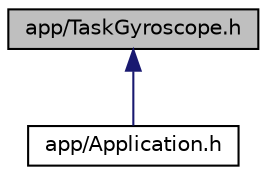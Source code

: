 digraph "app/TaskGyroscope.h"
{
  edge [fontname="Helvetica",fontsize="10",labelfontname="Helvetica",labelfontsize="10"];
  node [fontname="Helvetica",fontsize="10",shape=record];
  Node1 [label="app/TaskGyroscope.h",height=0.2,width=0.4,color="black", fillcolor="grey75", style="filled", fontcolor="black"];
  Node1 -> Node2 [dir="back",color="midnightblue",fontsize="10",style="solid"];
  Node2 [label="app/Application.h",height=0.2,width=0.4,color="black", fillcolor="white", style="filled",URL="$_application_8h_source.html"];
}
